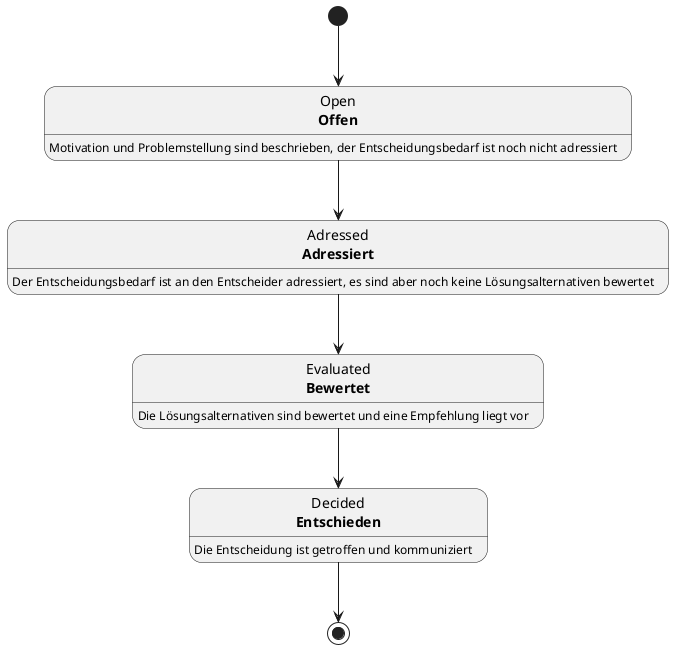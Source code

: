 @startuml

state Open as "Open\n**Offen**"
state Adressed as "Adressed\n**Adressiert**"
state Evaluated as "Evaluated\n**Bewertet**"
state Decided as "Decided\n**Entschieden**"

[*] --> Open

Open --> Adressed
Adressed --> Evaluated
Evaluated --> Decided

Decided --> [*]

Open : Motivation und Problemstellung sind beschrieben, der Entscheidungsbedarf ist noch nicht adressiert
Adressed : Der Entscheidungsbedarf ist an den Entscheider adressiert, es sind aber noch keine Lösungsalternativen bewertet
Evaluated: Die Lösungsalternativen sind bewertet und eine Empfehlung liegt vor
Decided : Die Entscheidung ist getroffen und kommuniziert

@enduml